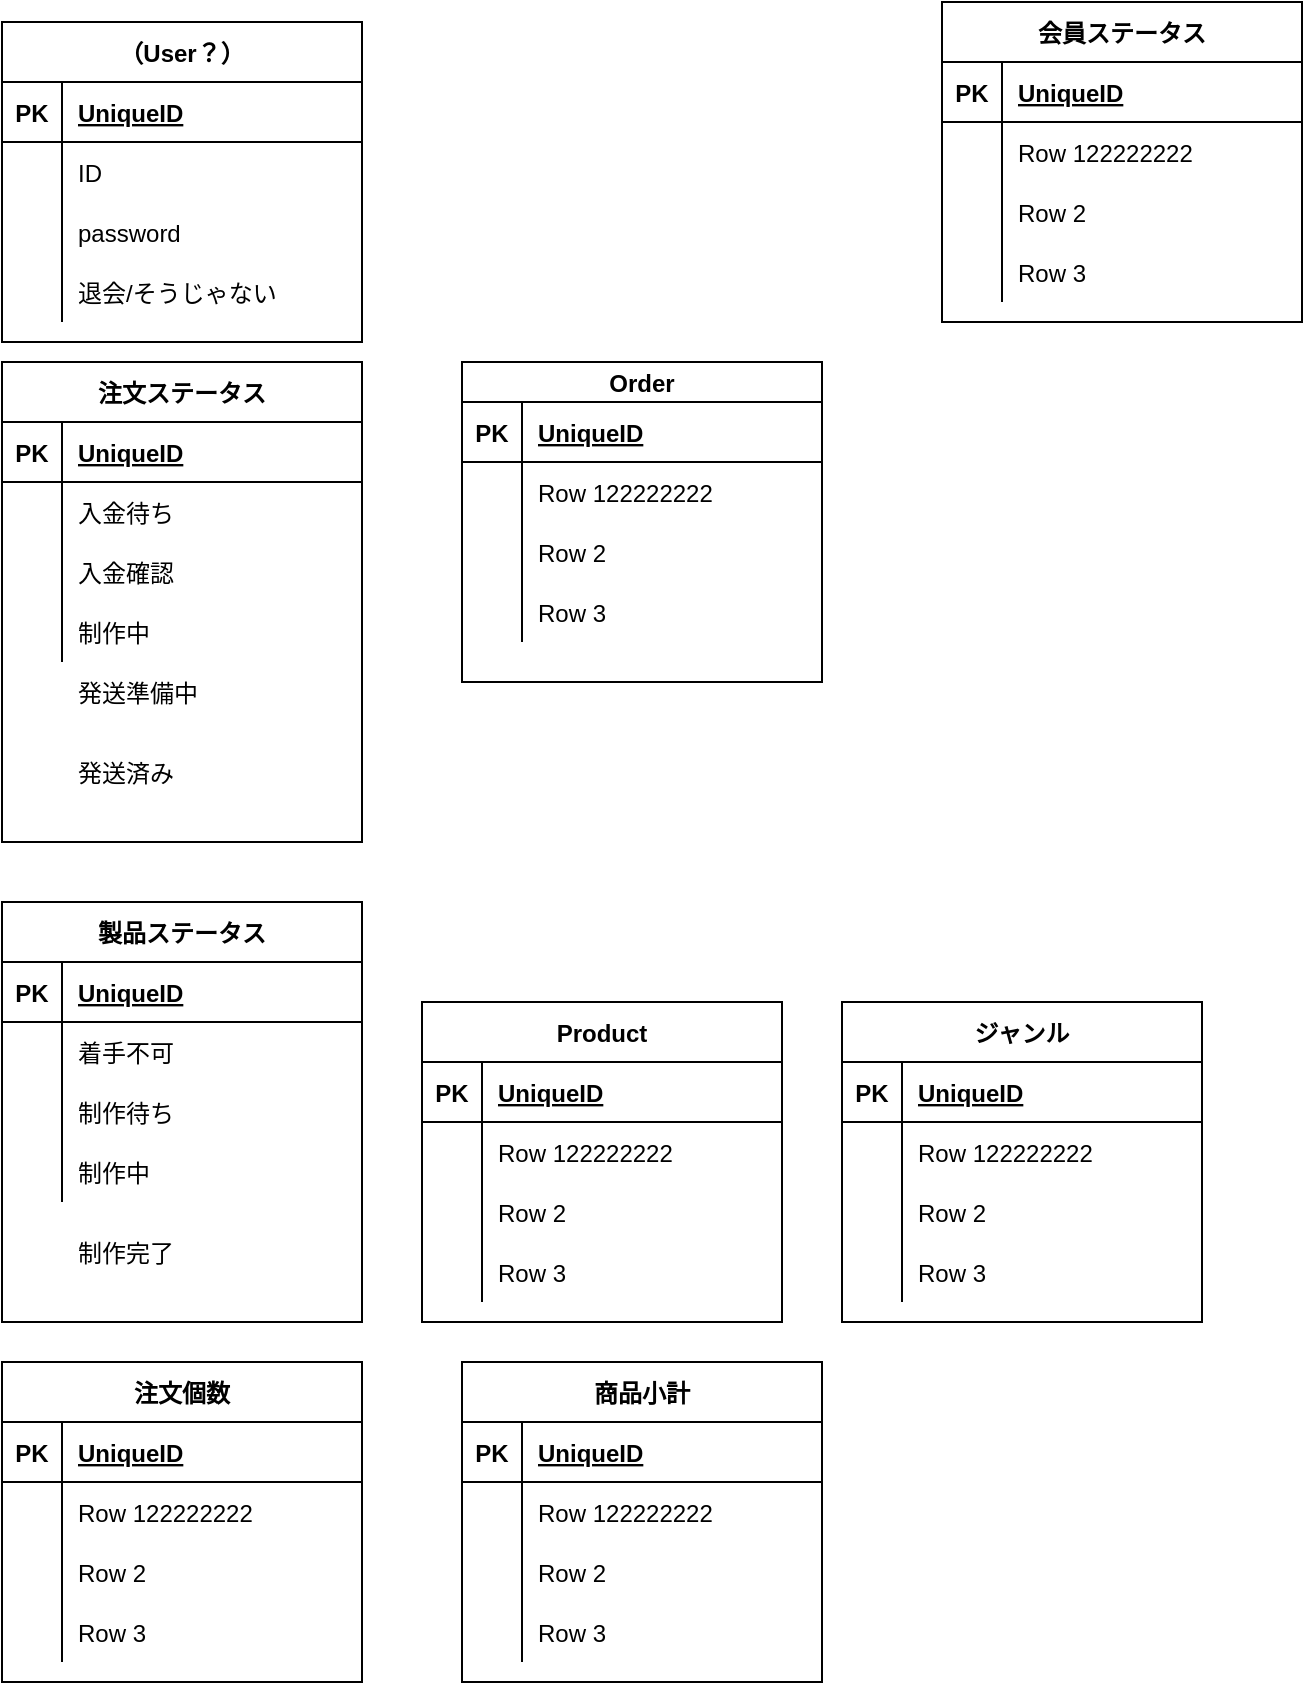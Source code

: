 <mxfile version="13.7.9" type="github" pages="2">
  <diagram id="vk8aCT1LOJWwP5bcW4PG" name="Page-1">
    <mxGraphModel dx="495" dy="440" grid="1" gridSize="10" guides="1" tooltips="1" connect="1" arrows="1" fold="1" page="1" pageScale="1" pageWidth="827" pageHeight="1169" math="0" shadow="0">
      <root>
        <mxCell id="0" />
        <mxCell id="1" parent="0" />
        <mxCell id="GMMr-QSwXNKDu-xxYZzZ-1" value="（User？）" style="shape=table;startSize=30;container=1;collapsible=1;childLayout=tableLayout;fixedRows=1;rowLines=0;fontStyle=1;align=center;resizeLast=1;" parent="1" vertex="1">
          <mxGeometry x="50" y="50" width="180" height="160" as="geometry" />
        </mxCell>
        <mxCell id="GMMr-QSwXNKDu-xxYZzZ-2" value="" style="shape=partialRectangle;collapsible=0;dropTarget=0;pointerEvents=0;fillColor=none;top=0;left=0;bottom=1;right=0;points=[[0,0.5],[1,0.5]];portConstraint=eastwest;" parent="GMMr-QSwXNKDu-xxYZzZ-1" vertex="1">
          <mxGeometry y="30" width="180" height="30" as="geometry" />
        </mxCell>
        <mxCell id="GMMr-QSwXNKDu-xxYZzZ-3" value="PK" style="shape=partialRectangle;connectable=0;fillColor=none;top=0;left=0;bottom=0;right=0;fontStyle=1;overflow=hidden;" parent="GMMr-QSwXNKDu-xxYZzZ-2" vertex="1">
          <mxGeometry width="30" height="30" as="geometry" />
        </mxCell>
        <mxCell id="GMMr-QSwXNKDu-xxYZzZ-4" value="UniqueID" style="shape=partialRectangle;connectable=0;fillColor=none;top=0;left=0;bottom=0;right=0;align=left;spacingLeft=6;fontStyle=5;overflow=hidden;" parent="GMMr-QSwXNKDu-xxYZzZ-2" vertex="1">
          <mxGeometry x="30" width="150" height="30" as="geometry" />
        </mxCell>
        <mxCell id="GMMr-QSwXNKDu-xxYZzZ-5" value="" style="shape=partialRectangle;collapsible=0;dropTarget=0;pointerEvents=0;fillColor=none;top=0;left=0;bottom=0;right=0;points=[[0,0.5],[1,0.5]];portConstraint=eastwest;" parent="GMMr-QSwXNKDu-xxYZzZ-1" vertex="1">
          <mxGeometry y="60" width="180" height="30" as="geometry" />
        </mxCell>
        <mxCell id="GMMr-QSwXNKDu-xxYZzZ-6" value="" style="shape=partialRectangle;connectable=0;fillColor=none;top=0;left=0;bottom=0;right=0;editable=1;overflow=hidden;" parent="GMMr-QSwXNKDu-xxYZzZ-5" vertex="1">
          <mxGeometry width="30" height="30" as="geometry" />
        </mxCell>
        <mxCell id="GMMr-QSwXNKDu-xxYZzZ-7" value="ID" style="shape=partialRectangle;connectable=0;fillColor=none;top=0;left=0;bottom=0;right=0;align=left;spacingLeft=6;overflow=hidden;" parent="GMMr-QSwXNKDu-xxYZzZ-5" vertex="1">
          <mxGeometry x="30" width="150" height="30" as="geometry" />
        </mxCell>
        <mxCell id="GMMr-QSwXNKDu-xxYZzZ-8" value="" style="shape=partialRectangle;collapsible=0;dropTarget=0;pointerEvents=0;fillColor=none;top=0;left=0;bottom=0;right=0;points=[[0,0.5],[1,0.5]];portConstraint=eastwest;" parent="GMMr-QSwXNKDu-xxYZzZ-1" vertex="1">
          <mxGeometry y="90" width="180" height="30" as="geometry" />
        </mxCell>
        <mxCell id="GMMr-QSwXNKDu-xxYZzZ-9" value="" style="shape=partialRectangle;connectable=0;fillColor=none;top=0;left=0;bottom=0;right=0;editable=1;overflow=hidden;" parent="GMMr-QSwXNKDu-xxYZzZ-8" vertex="1">
          <mxGeometry width="30" height="30" as="geometry" />
        </mxCell>
        <mxCell id="GMMr-QSwXNKDu-xxYZzZ-10" value="password" style="shape=partialRectangle;connectable=0;fillColor=none;top=0;left=0;bottom=0;right=0;align=left;spacingLeft=6;overflow=hidden;" parent="GMMr-QSwXNKDu-xxYZzZ-8" vertex="1">
          <mxGeometry x="30" width="150" height="30" as="geometry" />
        </mxCell>
        <mxCell id="GMMr-QSwXNKDu-xxYZzZ-11" value="" style="shape=partialRectangle;collapsible=0;dropTarget=0;pointerEvents=0;fillColor=none;top=0;left=0;bottom=0;right=0;points=[[0,0.5],[1,0.5]];portConstraint=eastwest;" parent="GMMr-QSwXNKDu-xxYZzZ-1" vertex="1">
          <mxGeometry y="120" width="180" height="30" as="geometry" />
        </mxCell>
        <mxCell id="GMMr-QSwXNKDu-xxYZzZ-12" value="" style="shape=partialRectangle;connectable=0;fillColor=none;top=0;left=0;bottom=0;right=0;editable=1;overflow=hidden;" parent="GMMr-QSwXNKDu-xxYZzZ-11" vertex="1">
          <mxGeometry width="30" height="30" as="geometry" />
        </mxCell>
        <mxCell id="GMMr-QSwXNKDu-xxYZzZ-13" value="退会/そうじゃない" style="shape=partialRectangle;connectable=0;fillColor=none;top=0;left=0;bottom=0;right=0;align=left;spacingLeft=6;overflow=hidden;" parent="GMMr-QSwXNKDu-xxYZzZ-11" vertex="1">
          <mxGeometry x="30" width="150" height="30" as="geometry" />
        </mxCell>
        <mxCell id="smx_-ey01qrwWESiUlVZ-53" value="会員ステータス" style="shape=table;startSize=30;container=1;collapsible=1;childLayout=tableLayout;fixedRows=1;rowLines=0;fontStyle=1;align=center;resizeLast=1;" vertex="1" parent="1">
          <mxGeometry x="520" y="40" width="180" height="160" as="geometry" />
        </mxCell>
        <mxCell id="smx_-ey01qrwWESiUlVZ-54" value="" style="shape=partialRectangle;collapsible=0;dropTarget=0;pointerEvents=0;fillColor=none;top=0;left=0;bottom=1;right=0;points=[[0,0.5],[1,0.5]];portConstraint=eastwest;" vertex="1" parent="smx_-ey01qrwWESiUlVZ-53">
          <mxGeometry y="30" width="180" height="30" as="geometry" />
        </mxCell>
        <mxCell id="smx_-ey01qrwWESiUlVZ-55" value="PK" style="shape=partialRectangle;connectable=0;fillColor=none;top=0;left=0;bottom=0;right=0;fontStyle=1;overflow=hidden;" vertex="1" parent="smx_-ey01qrwWESiUlVZ-54">
          <mxGeometry width="30" height="30" as="geometry" />
        </mxCell>
        <mxCell id="smx_-ey01qrwWESiUlVZ-56" value="UniqueID" style="shape=partialRectangle;connectable=0;fillColor=none;top=0;left=0;bottom=0;right=0;align=left;spacingLeft=6;fontStyle=5;overflow=hidden;" vertex="1" parent="smx_-ey01qrwWESiUlVZ-54">
          <mxGeometry x="30" width="150" height="30" as="geometry" />
        </mxCell>
        <mxCell id="smx_-ey01qrwWESiUlVZ-57" value="" style="shape=partialRectangle;collapsible=0;dropTarget=0;pointerEvents=0;fillColor=none;top=0;left=0;bottom=0;right=0;points=[[0,0.5],[1,0.5]];portConstraint=eastwest;" vertex="1" parent="smx_-ey01qrwWESiUlVZ-53">
          <mxGeometry y="60" width="180" height="30" as="geometry" />
        </mxCell>
        <mxCell id="smx_-ey01qrwWESiUlVZ-58" value="" style="shape=partialRectangle;connectable=0;fillColor=none;top=0;left=0;bottom=0;right=0;editable=1;overflow=hidden;" vertex="1" parent="smx_-ey01qrwWESiUlVZ-57">
          <mxGeometry width="30" height="30" as="geometry" />
        </mxCell>
        <mxCell id="smx_-ey01qrwWESiUlVZ-59" value="Row 122222222" style="shape=partialRectangle;connectable=0;fillColor=none;top=0;left=0;bottom=0;right=0;align=left;spacingLeft=6;overflow=hidden;" vertex="1" parent="smx_-ey01qrwWESiUlVZ-57">
          <mxGeometry x="30" width="150" height="30" as="geometry" />
        </mxCell>
        <mxCell id="smx_-ey01qrwWESiUlVZ-60" value="" style="shape=partialRectangle;collapsible=0;dropTarget=0;pointerEvents=0;fillColor=none;top=0;left=0;bottom=0;right=0;points=[[0,0.5],[1,0.5]];portConstraint=eastwest;" vertex="1" parent="smx_-ey01qrwWESiUlVZ-53">
          <mxGeometry y="90" width="180" height="30" as="geometry" />
        </mxCell>
        <mxCell id="smx_-ey01qrwWESiUlVZ-61" value="" style="shape=partialRectangle;connectable=0;fillColor=none;top=0;left=0;bottom=0;right=0;editable=1;overflow=hidden;" vertex="1" parent="smx_-ey01qrwWESiUlVZ-60">
          <mxGeometry width="30" height="30" as="geometry" />
        </mxCell>
        <mxCell id="smx_-ey01qrwWESiUlVZ-62" value="Row 2" style="shape=partialRectangle;connectable=0;fillColor=none;top=0;left=0;bottom=0;right=0;align=left;spacingLeft=6;overflow=hidden;" vertex="1" parent="smx_-ey01qrwWESiUlVZ-60">
          <mxGeometry x="30" width="150" height="30" as="geometry" />
        </mxCell>
        <mxCell id="smx_-ey01qrwWESiUlVZ-63" value="" style="shape=partialRectangle;collapsible=0;dropTarget=0;pointerEvents=0;fillColor=none;top=0;left=0;bottom=0;right=0;points=[[0,0.5],[1,0.5]];portConstraint=eastwest;" vertex="1" parent="smx_-ey01qrwWESiUlVZ-53">
          <mxGeometry y="120" width="180" height="30" as="geometry" />
        </mxCell>
        <mxCell id="smx_-ey01qrwWESiUlVZ-64" value="" style="shape=partialRectangle;connectable=0;fillColor=none;top=0;left=0;bottom=0;right=0;editable=1;overflow=hidden;" vertex="1" parent="smx_-ey01qrwWESiUlVZ-63">
          <mxGeometry width="30" height="30" as="geometry" />
        </mxCell>
        <mxCell id="smx_-ey01qrwWESiUlVZ-65" value="Row 3" style="shape=partialRectangle;connectable=0;fillColor=none;top=0;left=0;bottom=0;right=0;align=left;spacingLeft=6;overflow=hidden;" vertex="1" parent="smx_-ey01qrwWESiUlVZ-63">
          <mxGeometry x="30" width="150" height="30" as="geometry" />
        </mxCell>
        <mxCell id="smx_-ey01qrwWESiUlVZ-27" value="注文ステータス" style="shape=table;startSize=30;container=1;collapsible=1;childLayout=tableLayout;fixedRows=1;rowLines=0;fontStyle=1;align=center;resizeLast=1;" vertex="1" parent="1">
          <mxGeometry x="50" y="220" width="180" height="240" as="geometry" />
        </mxCell>
        <mxCell id="smx_-ey01qrwWESiUlVZ-28" value="" style="shape=partialRectangle;collapsible=0;dropTarget=0;pointerEvents=0;fillColor=none;top=0;left=0;bottom=1;right=0;points=[[0,0.5],[1,0.5]];portConstraint=eastwest;" vertex="1" parent="smx_-ey01qrwWESiUlVZ-27">
          <mxGeometry y="30" width="180" height="30" as="geometry" />
        </mxCell>
        <mxCell id="smx_-ey01qrwWESiUlVZ-29" value="PK" style="shape=partialRectangle;connectable=0;fillColor=none;top=0;left=0;bottom=0;right=0;fontStyle=1;overflow=hidden;" vertex="1" parent="smx_-ey01qrwWESiUlVZ-28">
          <mxGeometry width="30" height="30" as="geometry" />
        </mxCell>
        <mxCell id="smx_-ey01qrwWESiUlVZ-30" value="UniqueID" style="shape=partialRectangle;connectable=0;fillColor=none;top=0;left=0;bottom=0;right=0;align=left;spacingLeft=6;fontStyle=5;overflow=hidden;" vertex="1" parent="smx_-ey01qrwWESiUlVZ-28">
          <mxGeometry x="30" width="150" height="30" as="geometry" />
        </mxCell>
        <mxCell id="smx_-ey01qrwWESiUlVZ-31" value="" style="shape=partialRectangle;collapsible=0;dropTarget=0;pointerEvents=0;fillColor=none;top=0;left=0;bottom=0;right=0;points=[[0,0.5],[1,0.5]];portConstraint=eastwest;" vertex="1" parent="smx_-ey01qrwWESiUlVZ-27">
          <mxGeometry y="60" width="180" height="30" as="geometry" />
        </mxCell>
        <mxCell id="smx_-ey01qrwWESiUlVZ-32" value="" style="shape=partialRectangle;connectable=0;fillColor=none;top=0;left=0;bottom=0;right=0;editable=1;overflow=hidden;" vertex="1" parent="smx_-ey01qrwWESiUlVZ-31">
          <mxGeometry width="30" height="30" as="geometry" />
        </mxCell>
        <mxCell id="smx_-ey01qrwWESiUlVZ-33" value="入金待ち" style="shape=partialRectangle;connectable=0;fillColor=none;top=0;left=0;bottom=0;right=0;align=left;spacingLeft=6;overflow=hidden;" vertex="1" parent="smx_-ey01qrwWESiUlVZ-31">
          <mxGeometry x="30" width="150" height="30" as="geometry" />
        </mxCell>
        <mxCell id="smx_-ey01qrwWESiUlVZ-34" value="" style="shape=partialRectangle;collapsible=0;dropTarget=0;pointerEvents=0;fillColor=none;top=0;left=0;bottom=0;right=0;points=[[0,0.5],[1,0.5]];portConstraint=eastwest;" vertex="1" parent="smx_-ey01qrwWESiUlVZ-27">
          <mxGeometry y="90" width="180" height="30" as="geometry" />
        </mxCell>
        <mxCell id="smx_-ey01qrwWESiUlVZ-35" value="" style="shape=partialRectangle;connectable=0;fillColor=none;top=0;left=0;bottom=0;right=0;editable=1;overflow=hidden;" vertex="1" parent="smx_-ey01qrwWESiUlVZ-34">
          <mxGeometry width="30" height="30" as="geometry" />
        </mxCell>
        <mxCell id="smx_-ey01qrwWESiUlVZ-36" value="入金確認" style="shape=partialRectangle;connectable=0;fillColor=none;top=0;left=0;bottom=0;right=0;align=left;spacingLeft=6;overflow=hidden;" vertex="1" parent="smx_-ey01qrwWESiUlVZ-34">
          <mxGeometry x="30" width="150" height="30" as="geometry" />
        </mxCell>
        <mxCell id="smx_-ey01qrwWESiUlVZ-37" value="" style="shape=partialRectangle;collapsible=0;dropTarget=0;pointerEvents=0;fillColor=none;top=0;left=0;bottom=0;right=0;points=[[0,0.5],[1,0.5]];portConstraint=eastwest;" vertex="1" parent="smx_-ey01qrwWESiUlVZ-27">
          <mxGeometry y="120" width="180" height="30" as="geometry" />
        </mxCell>
        <mxCell id="smx_-ey01qrwWESiUlVZ-38" value="" style="shape=partialRectangle;connectable=0;fillColor=none;top=0;left=0;bottom=0;right=0;editable=1;overflow=hidden;" vertex="1" parent="smx_-ey01qrwWESiUlVZ-37">
          <mxGeometry width="30" height="30" as="geometry" />
        </mxCell>
        <mxCell id="smx_-ey01qrwWESiUlVZ-39" value="制作中" style="shape=partialRectangle;connectable=0;fillColor=none;top=0;left=0;bottom=0;right=0;align=left;spacingLeft=6;overflow=hidden;" vertex="1" parent="smx_-ey01qrwWESiUlVZ-37">
          <mxGeometry x="30" width="150" height="30" as="geometry" />
        </mxCell>
        <mxCell id="smx_-ey01qrwWESiUlVZ-1" value="Order" style="shape=table;startSize=20;container=1;collapsible=1;childLayout=tableLayout;fixedRows=1;rowLines=0;fontStyle=1;align=center;resizeLast=1;" vertex="1" parent="1">
          <mxGeometry x="280" y="220" width="180" height="160" as="geometry" />
        </mxCell>
        <mxCell id="smx_-ey01qrwWESiUlVZ-2" value="" style="shape=partialRectangle;collapsible=0;dropTarget=0;pointerEvents=0;fillColor=none;top=0;left=0;bottom=1;right=0;points=[[0,0.5],[1,0.5]];portConstraint=eastwest;" vertex="1" parent="smx_-ey01qrwWESiUlVZ-1">
          <mxGeometry y="20" width="180" height="30" as="geometry" />
        </mxCell>
        <mxCell id="smx_-ey01qrwWESiUlVZ-3" value="PK" style="shape=partialRectangle;connectable=0;fillColor=none;top=0;left=0;bottom=0;right=0;fontStyle=1;overflow=hidden;" vertex="1" parent="smx_-ey01qrwWESiUlVZ-2">
          <mxGeometry width="30" height="30" as="geometry" />
        </mxCell>
        <mxCell id="smx_-ey01qrwWESiUlVZ-4" value="UniqueID" style="shape=partialRectangle;connectable=0;fillColor=none;top=0;left=0;bottom=0;right=0;align=left;spacingLeft=6;fontStyle=5;overflow=hidden;" vertex="1" parent="smx_-ey01qrwWESiUlVZ-2">
          <mxGeometry x="30" width="150" height="30" as="geometry" />
        </mxCell>
        <mxCell id="smx_-ey01qrwWESiUlVZ-5" value="" style="shape=partialRectangle;collapsible=0;dropTarget=0;pointerEvents=0;fillColor=none;top=0;left=0;bottom=0;right=0;points=[[0,0.5],[1,0.5]];portConstraint=eastwest;" vertex="1" parent="smx_-ey01qrwWESiUlVZ-1">
          <mxGeometry y="50" width="180" height="30" as="geometry" />
        </mxCell>
        <mxCell id="smx_-ey01qrwWESiUlVZ-6" value="" style="shape=partialRectangle;connectable=0;fillColor=none;top=0;left=0;bottom=0;right=0;editable=1;overflow=hidden;" vertex="1" parent="smx_-ey01qrwWESiUlVZ-5">
          <mxGeometry width="30" height="30" as="geometry" />
        </mxCell>
        <mxCell id="smx_-ey01qrwWESiUlVZ-7" value="Row 122222222" style="shape=partialRectangle;connectable=0;fillColor=none;top=0;left=0;bottom=0;right=0;align=left;spacingLeft=6;overflow=hidden;" vertex="1" parent="smx_-ey01qrwWESiUlVZ-5">
          <mxGeometry x="30" width="150" height="30" as="geometry" />
        </mxCell>
        <mxCell id="smx_-ey01qrwWESiUlVZ-8" value="" style="shape=partialRectangle;collapsible=0;dropTarget=0;pointerEvents=0;fillColor=none;top=0;left=0;bottom=0;right=0;points=[[0,0.5],[1,0.5]];portConstraint=eastwest;" vertex="1" parent="smx_-ey01qrwWESiUlVZ-1">
          <mxGeometry y="80" width="180" height="30" as="geometry" />
        </mxCell>
        <mxCell id="smx_-ey01qrwWESiUlVZ-9" value="" style="shape=partialRectangle;connectable=0;fillColor=none;top=0;left=0;bottom=0;right=0;editable=1;overflow=hidden;" vertex="1" parent="smx_-ey01qrwWESiUlVZ-8">
          <mxGeometry width="30" height="30" as="geometry" />
        </mxCell>
        <mxCell id="smx_-ey01qrwWESiUlVZ-10" value="Row 2" style="shape=partialRectangle;connectable=0;fillColor=none;top=0;left=0;bottom=0;right=0;align=left;spacingLeft=6;overflow=hidden;" vertex="1" parent="smx_-ey01qrwWESiUlVZ-8">
          <mxGeometry x="30" width="150" height="30" as="geometry" />
        </mxCell>
        <mxCell id="smx_-ey01qrwWESiUlVZ-11" value="" style="shape=partialRectangle;collapsible=0;dropTarget=0;pointerEvents=0;fillColor=none;top=0;left=0;bottom=0;right=0;points=[[0,0.5],[1,0.5]];portConstraint=eastwest;" vertex="1" parent="smx_-ey01qrwWESiUlVZ-1">
          <mxGeometry y="110" width="180" height="30" as="geometry" />
        </mxCell>
        <mxCell id="smx_-ey01qrwWESiUlVZ-12" value="" style="shape=partialRectangle;connectable=0;fillColor=none;top=0;left=0;bottom=0;right=0;editable=1;overflow=hidden;" vertex="1" parent="smx_-ey01qrwWESiUlVZ-11">
          <mxGeometry width="30" height="30" as="geometry" />
        </mxCell>
        <mxCell id="smx_-ey01qrwWESiUlVZ-13" value="Row 3" style="shape=partialRectangle;connectable=0;fillColor=none;top=0;left=0;bottom=0;right=0;align=left;spacingLeft=6;overflow=hidden;" vertex="1" parent="smx_-ey01qrwWESiUlVZ-11">
          <mxGeometry x="30" width="150" height="30" as="geometry" />
        </mxCell>
        <mxCell id="smx_-ey01qrwWESiUlVZ-105" value="発送準備中" style="shape=partialRectangle;connectable=0;fillColor=none;top=0;left=0;bottom=0;right=0;align=left;spacingLeft=6;overflow=hidden;" vertex="1" parent="1">
          <mxGeometry x="80" y="370" width="150" height="30" as="geometry" />
        </mxCell>
        <mxCell id="smx_-ey01qrwWESiUlVZ-79" value="注文個数" style="shape=table;startSize=30;container=1;collapsible=1;childLayout=tableLayout;fixedRows=1;rowLines=0;fontStyle=1;align=center;resizeLast=1;" vertex="1" parent="1">
          <mxGeometry x="50" y="720" width="180" height="160" as="geometry" />
        </mxCell>
        <mxCell id="smx_-ey01qrwWESiUlVZ-80" value="" style="shape=partialRectangle;collapsible=0;dropTarget=0;pointerEvents=0;fillColor=none;top=0;left=0;bottom=1;right=0;points=[[0,0.5],[1,0.5]];portConstraint=eastwest;" vertex="1" parent="smx_-ey01qrwWESiUlVZ-79">
          <mxGeometry y="30" width="180" height="30" as="geometry" />
        </mxCell>
        <mxCell id="smx_-ey01qrwWESiUlVZ-81" value="PK" style="shape=partialRectangle;connectable=0;fillColor=none;top=0;left=0;bottom=0;right=0;fontStyle=1;overflow=hidden;" vertex="1" parent="smx_-ey01qrwWESiUlVZ-80">
          <mxGeometry width="30" height="30" as="geometry" />
        </mxCell>
        <mxCell id="smx_-ey01qrwWESiUlVZ-82" value="UniqueID" style="shape=partialRectangle;connectable=0;fillColor=none;top=0;left=0;bottom=0;right=0;align=left;spacingLeft=6;fontStyle=5;overflow=hidden;" vertex="1" parent="smx_-ey01qrwWESiUlVZ-80">
          <mxGeometry x="30" width="150" height="30" as="geometry" />
        </mxCell>
        <mxCell id="smx_-ey01qrwWESiUlVZ-83" value="" style="shape=partialRectangle;collapsible=0;dropTarget=0;pointerEvents=0;fillColor=none;top=0;left=0;bottom=0;right=0;points=[[0,0.5],[1,0.5]];portConstraint=eastwest;" vertex="1" parent="smx_-ey01qrwWESiUlVZ-79">
          <mxGeometry y="60" width="180" height="30" as="geometry" />
        </mxCell>
        <mxCell id="smx_-ey01qrwWESiUlVZ-84" value="" style="shape=partialRectangle;connectable=0;fillColor=none;top=0;left=0;bottom=0;right=0;editable=1;overflow=hidden;" vertex="1" parent="smx_-ey01qrwWESiUlVZ-83">
          <mxGeometry width="30" height="30" as="geometry" />
        </mxCell>
        <mxCell id="smx_-ey01qrwWESiUlVZ-85" value="Row 122222222" style="shape=partialRectangle;connectable=0;fillColor=none;top=0;left=0;bottom=0;right=0;align=left;spacingLeft=6;overflow=hidden;" vertex="1" parent="smx_-ey01qrwWESiUlVZ-83">
          <mxGeometry x="30" width="150" height="30" as="geometry" />
        </mxCell>
        <mxCell id="smx_-ey01qrwWESiUlVZ-86" value="" style="shape=partialRectangle;collapsible=0;dropTarget=0;pointerEvents=0;fillColor=none;top=0;left=0;bottom=0;right=0;points=[[0,0.5],[1,0.5]];portConstraint=eastwest;" vertex="1" parent="smx_-ey01qrwWESiUlVZ-79">
          <mxGeometry y="90" width="180" height="30" as="geometry" />
        </mxCell>
        <mxCell id="smx_-ey01qrwWESiUlVZ-87" value="" style="shape=partialRectangle;connectable=0;fillColor=none;top=0;left=0;bottom=0;right=0;editable=1;overflow=hidden;" vertex="1" parent="smx_-ey01qrwWESiUlVZ-86">
          <mxGeometry width="30" height="30" as="geometry" />
        </mxCell>
        <mxCell id="smx_-ey01qrwWESiUlVZ-88" value="Row 2" style="shape=partialRectangle;connectable=0;fillColor=none;top=0;left=0;bottom=0;right=0;align=left;spacingLeft=6;overflow=hidden;" vertex="1" parent="smx_-ey01qrwWESiUlVZ-86">
          <mxGeometry x="30" width="150" height="30" as="geometry" />
        </mxCell>
        <mxCell id="smx_-ey01qrwWESiUlVZ-89" value="" style="shape=partialRectangle;collapsible=0;dropTarget=0;pointerEvents=0;fillColor=none;top=0;left=0;bottom=0;right=0;points=[[0,0.5],[1,0.5]];portConstraint=eastwest;" vertex="1" parent="smx_-ey01qrwWESiUlVZ-79">
          <mxGeometry y="120" width="180" height="30" as="geometry" />
        </mxCell>
        <mxCell id="smx_-ey01qrwWESiUlVZ-90" value="" style="shape=partialRectangle;connectable=0;fillColor=none;top=0;left=0;bottom=0;right=0;editable=1;overflow=hidden;" vertex="1" parent="smx_-ey01qrwWESiUlVZ-89">
          <mxGeometry width="30" height="30" as="geometry" />
        </mxCell>
        <mxCell id="smx_-ey01qrwWESiUlVZ-91" value="Row 3" style="shape=partialRectangle;connectable=0;fillColor=none;top=0;left=0;bottom=0;right=0;align=left;spacingLeft=6;overflow=hidden;" vertex="1" parent="smx_-ey01qrwWESiUlVZ-89">
          <mxGeometry x="30" width="150" height="30" as="geometry" />
        </mxCell>
        <mxCell id="smx_-ey01qrwWESiUlVZ-92" value="商品小計" style="shape=table;startSize=30;container=1;collapsible=1;childLayout=tableLayout;fixedRows=1;rowLines=0;fontStyle=1;align=center;resizeLast=1;" vertex="1" parent="1">
          <mxGeometry x="280" y="720" width="180" height="160" as="geometry" />
        </mxCell>
        <mxCell id="smx_-ey01qrwWESiUlVZ-93" value="" style="shape=partialRectangle;collapsible=0;dropTarget=0;pointerEvents=0;fillColor=none;top=0;left=0;bottom=1;right=0;points=[[0,0.5],[1,0.5]];portConstraint=eastwest;" vertex="1" parent="smx_-ey01qrwWESiUlVZ-92">
          <mxGeometry y="30" width="180" height="30" as="geometry" />
        </mxCell>
        <mxCell id="smx_-ey01qrwWESiUlVZ-94" value="PK" style="shape=partialRectangle;connectable=0;fillColor=none;top=0;left=0;bottom=0;right=0;fontStyle=1;overflow=hidden;" vertex="1" parent="smx_-ey01qrwWESiUlVZ-93">
          <mxGeometry width="30" height="30" as="geometry" />
        </mxCell>
        <mxCell id="smx_-ey01qrwWESiUlVZ-95" value="UniqueID" style="shape=partialRectangle;connectable=0;fillColor=none;top=0;left=0;bottom=0;right=0;align=left;spacingLeft=6;fontStyle=5;overflow=hidden;" vertex="1" parent="smx_-ey01qrwWESiUlVZ-93">
          <mxGeometry x="30" width="150" height="30" as="geometry" />
        </mxCell>
        <mxCell id="smx_-ey01qrwWESiUlVZ-96" value="" style="shape=partialRectangle;collapsible=0;dropTarget=0;pointerEvents=0;fillColor=none;top=0;left=0;bottom=0;right=0;points=[[0,0.5],[1,0.5]];portConstraint=eastwest;" vertex="1" parent="smx_-ey01qrwWESiUlVZ-92">
          <mxGeometry y="60" width="180" height="30" as="geometry" />
        </mxCell>
        <mxCell id="smx_-ey01qrwWESiUlVZ-97" value="" style="shape=partialRectangle;connectable=0;fillColor=none;top=0;left=0;bottom=0;right=0;editable=1;overflow=hidden;" vertex="1" parent="smx_-ey01qrwWESiUlVZ-96">
          <mxGeometry width="30" height="30" as="geometry" />
        </mxCell>
        <mxCell id="smx_-ey01qrwWESiUlVZ-98" value="Row 122222222" style="shape=partialRectangle;connectable=0;fillColor=none;top=0;left=0;bottom=0;right=0;align=left;spacingLeft=6;overflow=hidden;" vertex="1" parent="smx_-ey01qrwWESiUlVZ-96">
          <mxGeometry x="30" width="150" height="30" as="geometry" />
        </mxCell>
        <mxCell id="smx_-ey01qrwWESiUlVZ-99" value="" style="shape=partialRectangle;collapsible=0;dropTarget=0;pointerEvents=0;fillColor=none;top=0;left=0;bottom=0;right=0;points=[[0,0.5],[1,0.5]];portConstraint=eastwest;" vertex="1" parent="smx_-ey01qrwWESiUlVZ-92">
          <mxGeometry y="90" width="180" height="30" as="geometry" />
        </mxCell>
        <mxCell id="smx_-ey01qrwWESiUlVZ-100" value="" style="shape=partialRectangle;connectable=0;fillColor=none;top=0;left=0;bottom=0;right=0;editable=1;overflow=hidden;" vertex="1" parent="smx_-ey01qrwWESiUlVZ-99">
          <mxGeometry width="30" height="30" as="geometry" />
        </mxCell>
        <mxCell id="smx_-ey01qrwWESiUlVZ-101" value="Row 2" style="shape=partialRectangle;connectable=0;fillColor=none;top=0;left=0;bottom=0;right=0;align=left;spacingLeft=6;overflow=hidden;" vertex="1" parent="smx_-ey01qrwWESiUlVZ-99">
          <mxGeometry x="30" width="150" height="30" as="geometry" />
        </mxCell>
        <mxCell id="smx_-ey01qrwWESiUlVZ-102" value="" style="shape=partialRectangle;collapsible=0;dropTarget=0;pointerEvents=0;fillColor=none;top=0;left=0;bottom=0;right=0;points=[[0,0.5],[1,0.5]];portConstraint=eastwest;" vertex="1" parent="smx_-ey01qrwWESiUlVZ-92">
          <mxGeometry y="120" width="180" height="30" as="geometry" />
        </mxCell>
        <mxCell id="smx_-ey01qrwWESiUlVZ-103" value="" style="shape=partialRectangle;connectable=0;fillColor=none;top=0;left=0;bottom=0;right=0;editable=1;overflow=hidden;" vertex="1" parent="smx_-ey01qrwWESiUlVZ-102">
          <mxGeometry width="30" height="30" as="geometry" />
        </mxCell>
        <mxCell id="smx_-ey01qrwWESiUlVZ-104" value="Row 3" style="shape=partialRectangle;connectable=0;fillColor=none;top=0;left=0;bottom=0;right=0;align=left;spacingLeft=6;overflow=hidden;" vertex="1" parent="smx_-ey01qrwWESiUlVZ-102">
          <mxGeometry x="30" width="150" height="30" as="geometry" />
        </mxCell>
        <mxCell id="smx_-ey01qrwWESiUlVZ-40" value="製品ステータス" style="shape=table;startSize=30;container=1;collapsible=1;childLayout=tableLayout;fixedRows=1;rowLines=0;fontStyle=1;align=center;resizeLast=1;" vertex="1" parent="1">
          <mxGeometry x="50" y="490" width="180" height="210" as="geometry" />
        </mxCell>
        <mxCell id="smx_-ey01qrwWESiUlVZ-41" value="" style="shape=partialRectangle;collapsible=0;dropTarget=0;pointerEvents=0;fillColor=none;top=0;left=0;bottom=1;right=0;points=[[0,0.5],[1,0.5]];portConstraint=eastwest;" vertex="1" parent="smx_-ey01qrwWESiUlVZ-40">
          <mxGeometry y="30" width="180" height="30" as="geometry" />
        </mxCell>
        <mxCell id="smx_-ey01qrwWESiUlVZ-42" value="PK" style="shape=partialRectangle;connectable=0;fillColor=none;top=0;left=0;bottom=0;right=0;fontStyle=1;overflow=hidden;" vertex="1" parent="smx_-ey01qrwWESiUlVZ-41">
          <mxGeometry width="30" height="30" as="geometry" />
        </mxCell>
        <mxCell id="smx_-ey01qrwWESiUlVZ-43" value="UniqueID" style="shape=partialRectangle;connectable=0;fillColor=none;top=0;left=0;bottom=0;right=0;align=left;spacingLeft=6;fontStyle=5;overflow=hidden;" vertex="1" parent="smx_-ey01qrwWESiUlVZ-41">
          <mxGeometry x="30" width="150" height="30" as="geometry" />
        </mxCell>
        <mxCell id="smx_-ey01qrwWESiUlVZ-44" value="" style="shape=partialRectangle;collapsible=0;dropTarget=0;pointerEvents=0;fillColor=none;top=0;left=0;bottom=0;right=0;points=[[0,0.5],[1,0.5]];portConstraint=eastwest;" vertex="1" parent="smx_-ey01qrwWESiUlVZ-40">
          <mxGeometry y="60" width="180" height="30" as="geometry" />
        </mxCell>
        <mxCell id="smx_-ey01qrwWESiUlVZ-45" value="" style="shape=partialRectangle;connectable=0;fillColor=none;top=0;left=0;bottom=0;right=0;editable=1;overflow=hidden;" vertex="1" parent="smx_-ey01qrwWESiUlVZ-44">
          <mxGeometry width="30" height="30" as="geometry" />
        </mxCell>
        <mxCell id="smx_-ey01qrwWESiUlVZ-46" value="着手不可" style="shape=partialRectangle;connectable=0;fillColor=none;top=0;left=0;bottom=0;right=0;align=left;spacingLeft=6;overflow=hidden;" vertex="1" parent="smx_-ey01qrwWESiUlVZ-44">
          <mxGeometry x="30" width="150" height="30" as="geometry" />
        </mxCell>
        <mxCell id="smx_-ey01qrwWESiUlVZ-47" value="" style="shape=partialRectangle;collapsible=0;dropTarget=0;pointerEvents=0;fillColor=none;top=0;left=0;bottom=0;right=0;points=[[0,0.5],[1,0.5]];portConstraint=eastwest;" vertex="1" parent="smx_-ey01qrwWESiUlVZ-40">
          <mxGeometry y="90" width="180" height="30" as="geometry" />
        </mxCell>
        <mxCell id="smx_-ey01qrwWESiUlVZ-48" value="" style="shape=partialRectangle;connectable=0;fillColor=none;top=0;left=0;bottom=0;right=0;editable=1;overflow=hidden;" vertex="1" parent="smx_-ey01qrwWESiUlVZ-47">
          <mxGeometry width="30" height="30" as="geometry" />
        </mxCell>
        <mxCell id="smx_-ey01qrwWESiUlVZ-49" value="制作待ち" style="shape=partialRectangle;connectable=0;fillColor=none;top=0;left=0;bottom=0;right=0;align=left;spacingLeft=6;overflow=hidden;" vertex="1" parent="smx_-ey01qrwWESiUlVZ-47">
          <mxGeometry x="30" width="150" height="30" as="geometry" />
        </mxCell>
        <mxCell id="smx_-ey01qrwWESiUlVZ-50" value="" style="shape=partialRectangle;collapsible=0;dropTarget=0;pointerEvents=0;fillColor=none;top=0;left=0;bottom=0;right=0;points=[[0,0.5],[1,0.5]];portConstraint=eastwest;" vertex="1" parent="smx_-ey01qrwWESiUlVZ-40">
          <mxGeometry y="120" width="180" height="30" as="geometry" />
        </mxCell>
        <mxCell id="smx_-ey01qrwWESiUlVZ-51" value="" style="shape=partialRectangle;connectable=0;fillColor=none;top=0;left=0;bottom=0;right=0;editable=1;overflow=hidden;" vertex="1" parent="smx_-ey01qrwWESiUlVZ-50">
          <mxGeometry width="30" height="30" as="geometry" />
        </mxCell>
        <mxCell id="smx_-ey01qrwWESiUlVZ-52" value="制作中" style="shape=partialRectangle;connectable=0;fillColor=none;top=0;left=0;bottom=0;right=0;align=left;spacingLeft=6;overflow=hidden;" vertex="1" parent="smx_-ey01qrwWESiUlVZ-50">
          <mxGeometry x="30" width="150" height="30" as="geometry" />
        </mxCell>
        <mxCell id="smx_-ey01qrwWESiUlVZ-14" value="Product" style="shape=table;startSize=30;container=1;collapsible=1;childLayout=tableLayout;fixedRows=1;rowLines=0;fontStyle=1;align=center;resizeLast=1;" vertex="1" parent="1">
          <mxGeometry x="260" y="540" width="180" height="160" as="geometry" />
        </mxCell>
        <mxCell id="smx_-ey01qrwWESiUlVZ-15" value="" style="shape=partialRectangle;collapsible=0;dropTarget=0;pointerEvents=0;fillColor=none;top=0;left=0;bottom=1;right=0;points=[[0,0.5],[1,0.5]];portConstraint=eastwest;" vertex="1" parent="smx_-ey01qrwWESiUlVZ-14">
          <mxGeometry y="30" width="180" height="30" as="geometry" />
        </mxCell>
        <mxCell id="smx_-ey01qrwWESiUlVZ-16" value="PK" style="shape=partialRectangle;connectable=0;fillColor=none;top=0;left=0;bottom=0;right=0;fontStyle=1;overflow=hidden;" vertex="1" parent="smx_-ey01qrwWESiUlVZ-15">
          <mxGeometry width="30" height="30" as="geometry" />
        </mxCell>
        <mxCell id="smx_-ey01qrwWESiUlVZ-17" value="UniqueID" style="shape=partialRectangle;connectable=0;fillColor=none;top=0;left=0;bottom=0;right=0;align=left;spacingLeft=6;fontStyle=5;overflow=hidden;" vertex="1" parent="smx_-ey01qrwWESiUlVZ-15">
          <mxGeometry x="30" width="150" height="30" as="geometry" />
        </mxCell>
        <mxCell id="smx_-ey01qrwWESiUlVZ-18" value="" style="shape=partialRectangle;collapsible=0;dropTarget=0;pointerEvents=0;fillColor=none;top=0;left=0;bottom=0;right=0;points=[[0,0.5],[1,0.5]];portConstraint=eastwest;" vertex="1" parent="smx_-ey01qrwWESiUlVZ-14">
          <mxGeometry y="60" width="180" height="30" as="geometry" />
        </mxCell>
        <mxCell id="smx_-ey01qrwWESiUlVZ-19" value="" style="shape=partialRectangle;connectable=0;fillColor=none;top=0;left=0;bottom=0;right=0;editable=1;overflow=hidden;" vertex="1" parent="smx_-ey01qrwWESiUlVZ-18">
          <mxGeometry width="30" height="30" as="geometry" />
        </mxCell>
        <mxCell id="smx_-ey01qrwWESiUlVZ-20" value="Row 122222222" style="shape=partialRectangle;connectable=0;fillColor=none;top=0;left=0;bottom=0;right=0;align=left;spacingLeft=6;overflow=hidden;" vertex="1" parent="smx_-ey01qrwWESiUlVZ-18">
          <mxGeometry x="30" width="150" height="30" as="geometry" />
        </mxCell>
        <mxCell id="smx_-ey01qrwWESiUlVZ-21" value="" style="shape=partialRectangle;collapsible=0;dropTarget=0;pointerEvents=0;fillColor=none;top=0;left=0;bottom=0;right=0;points=[[0,0.5],[1,0.5]];portConstraint=eastwest;" vertex="1" parent="smx_-ey01qrwWESiUlVZ-14">
          <mxGeometry y="90" width="180" height="30" as="geometry" />
        </mxCell>
        <mxCell id="smx_-ey01qrwWESiUlVZ-22" value="" style="shape=partialRectangle;connectable=0;fillColor=none;top=0;left=0;bottom=0;right=0;editable=1;overflow=hidden;" vertex="1" parent="smx_-ey01qrwWESiUlVZ-21">
          <mxGeometry width="30" height="30" as="geometry" />
        </mxCell>
        <mxCell id="smx_-ey01qrwWESiUlVZ-23" value="Row 2" style="shape=partialRectangle;connectable=0;fillColor=none;top=0;left=0;bottom=0;right=0;align=left;spacingLeft=6;overflow=hidden;" vertex="1" parent="smx_-ey01qrwWESiUlVZ-21">
          <mxGeometry x="30" width="150" height="30" as="geometry" />
        </mxCell>
        <mxCell id="smx_-ey01qrwWESiUlVZ-24" value="" style="shape=partialRectangle;collapsible=0;dropTarget=0;pointerEvents=0;fillColor=none;top=0;left=0;bottom=0;right=0;points=[[0,0.5],[1,0.5]];portConstraint=eastwest;" vertex="1" parent="smx_-ey01qrwWESiUlVZ-14">
          <mxGeometry y="120" width="180" height="30" as="geometry" />
        </mxCell>
        <mxCell id="smx_-ey01qrwWESiUlVZ-25" value="" style="shape=partialRectangle;connectable=0;fillColor=none;top=0;left=0;bottom=0;right=0;editable=1;overflow=hidden;" vertex="1" parent="smx_-ey01qrwWESiUlVZ-24">
          <mxGeometry width="30" height="30" as="geometry" />
        </mxCell>
        <mxCell id="smx_-ey01qrwWESiUlVZ-26" value="Row 3" style="shape=partialRectangle;connectable=0;fillColor=none;top=0;left=0;bottom=0;right=0;align=left;spacingLeft=6;overflow=hidden;" vertex="1" parent="smx_-ey01qrwWESiUlVZ-24">
          <mxGeometry x="30" width="150" height="30" as="geometry" />
        </mxCell>
        <mxCell id="smx_-ey01qrwWESiUlVZ-66" value="ジャンル" style="shape=table;startSize=30;container=1;collapsible=1;childLayout=tableLayout;fixedRows=1;rowLines=0;fontStyle=1;align=center;resizeLast=1;" vertex="1" parent="1">
          <mxGeometry x="470" y="540" width="180" height="160" as="geometry" />
        </mxCell>
        <mxCell id="smx_-ey01qrwWESiUlVZ-67" value="" style="shape=partialRectangle;collapsible=0;dropTarget=0;pointerEvents=0;fillColor=none;top=0;left=0;bottom=1;right=0;points=[[0,0.5],[1,0.5]];portConstraint=eastwest;" vertex="1" parent="smx_-ey01qrwWESiUlVZ-66">
          <mxGeometry y="30" width="180" height="30" as="geometry" />
        </mxCell>
        <mxCell id="smx_-ey01qrwWESiUlVZ-68" value="PK" style="shape=partialRectangle;connectable=0;fillColor=none;top=0;left=0;bottom=0;right=0;fontStyle=1;overflow=hidden;" vertex="1" parent="smx_-ey01qrwWESiUlVZ-67">
          <mxGeometry width="30" height="30" as="geometry" />
        </mxCell>
        <mxCell id="smx_-ey01qrwWESiUlVZ-69" value="UniqueID" style="shape=partialRectangle;connectable=0;fillColor=none;top=0;left=0;bottom=0;right=0;align=left;spacingLeft=6;fontStyle=5;overflow=hidden;" vertex="1" parent="smx_-ey01qrwWESiUlVZ-67">
          <mxGeometry x="30" width="150" height="30" as="geometry" />
        </mxCell>
        <mxCell id="smx_-ey01qrwWESiUlVZ-70" value="" style="shape=partialRectangle;collapsible=0;dropTarget=0;pointerEvents=0;fillColor=none;top=0;left=0;bottom=0;right=0;points=[[0,0.5],[1,0.5]];portConstraint=eastwest;" vertex="1" parent="smx_-ey01qrwWESiUlVZ-66">
          <mxGeometry y="60" width="180" height="30" as="geometry" />
        </mxCell>
        <mxCell id="smx_-ey01qrwWESiUlVZ-71" value="" style="shape=partialRectangle;connectable=0;fillColor=none;top=0;left=0;bottom=0;right=0;editable=1;overflow=hidden;" vertex="1" parent="smx_-ey01qrwWESiUlVZ-70">
          <mxGeometry width="30" height="30" as="geometry" />
        </mxCell>
        <mxCell id="smx_-ey01qrwWESiUlVZ-72" value="Row 122222222" style="shape=partialRectangle;connectable=0;fillColor=none;top=0;left=0;bottom=0;right=0;align=left;spacingLeft=6;overflow=hidden;" vertex="1" parent="smx_-ey01qrwWESiUlVZ-70">
          <mxGeometry x="30" width="150" height="30" as="geometry" />
        </mxCell>
        <mxCell id="smx_-ey01qrwWESiUlVZ-73" value="" style="shape=partialRectangle;collapsible=0;dropTarget=0;pointerEvents=0;fillColor=none;top=0;left=0;bottom=0;right=0;points=[[0,0.5],[1,0.5]];portConstraint=eastwest;" vertex="1" parent="smx_-ey01qrwWESiUlVZ-66">
          <mxGeometry y="90" width="180" height="30" as="geometry" />
        </mxCell>
        <mxCell id="smx_-ey01qrwWESiUlVZ-74" value="" style="shape=partialRectangle;connectable=0;fillColor=none;top=0;left=0;bottom=0;right=0;editable=1;overflow=hidden;" vertex="1" parent="smx_-ey01qrwWESiUlVZ-73">
          <mxGeometry width="30" height="30" as="geometry" />
        </mxCell>
        <mxCell id="smx_-ey01qrwWESiUlVZ-75" value="Row 2" style="shape=partialRectangle;connectable=0;fillColor=none;top=0;left=0;bottom=0;right=0;align=left;spacingLeft=6;overflow=hidden;" vertex="1" parent="smx_-ey01qrwWESiUlVZ-73">
          <mxGeometry x="30" width="150" height="30" as="geometry" />
        </mxCell>
        <mxCell id="smx_-ey01qrwWESiUlVZ-76" value="" style="shape=partialRectangle;collapsible=0;dropTarget=0;pointerEvents=0;fillColor=none;top=0;left=0;bottom=0;right=0;points=[[0,0.5],[1,0.5]];portConstraint=eastwest;" vertex="1" parent="smx_-ey01qrwWESiUlVZ-66">
          <mxGeometry y="120" width="180" height="30" as="geometry" />
        </mxCell>
        <mxCell id="smx_-ey01qrwWESiUlVZ-77" value="" style="shape=partialRectangle;connectable=0;fillColor=none;top=0;left=0;bottom=0;right=0;editable=1;overflow=hidden;" vertex="1" parent="smx_-ey01qrwWESiUlVZ-76">
          <mxGeometry width="30" height="30" as="geometry" />
        </mxCell>
        <mxCell id="smx_-ey01qrwWESiUlVZ-78" value="Row 3" style="shape=partialRectangle;connectable=0;fillColor=none;top=0;left=0;bottom=0;right=0;align=left;spacingLeft=6;overflow=hidden;" vertex="1" parent="smx_-ey01qrwWESiUlVZ-76">
          <mxGeometry x="30" width="150" height="30" as="geometry" />
        </mxCell>
        <mxCell id="smx_-ey01qrwWESiUlVZ-106" value="発送済み" style="shape=partialRectangle;connectable=0;fillColor=none;top=0;left=0;bottom=0;right=0;align=left;spacingLeft=6;overflow=hidden;" vertex="1" parent="1">
          <mxGeometry x="80" y="410" width="150" height="30" as="geometry" />
        </mxCell>
        <mxCell id="smx_-ey01qrwWESiUlVZ-107" value="制作完了" style="shape=partialRectangle;connectable=0;fillColor=none;top=0;left=0;bottom=0;right=0;align=left;spacingLeft=6;overflow=hidden;" vertex="1" parent="1">
          <mxGeometry x="80" y="650" width="150" height="30" as="geometry" />
        </mxCell>
      </root>
    </mxGraphModel>
  </diagram>
  <diagram id="IapWXqlkXW2SRLgJmKBO" name="Page-2">
    <mxGraphModel dx="495" dy="440" grid="1" gridSize="10" guides="1" tooltips="1" connect="1" arrows="1" fold="1" page="1" pageScale="1" pageWidth="827" pageHeight="1169" math="0" shadow="0">
      <root>
        <mxCell id="IUj89XTFhsdyqRNFefiX-0" />
        <mxCell id="IUj89XTFhsdyqRNFefiX-1" parent="IUj89XTFhsdyqRNFefiX-0" />
        <mxCell id="IUj89XTFhsdyqRNFefiX-2" value="Table" style="shape=table;startSize=30;container=1;collapsible=1;childLayout=tableLayout;fixedRows=1;rowLines=0;fontStyle=1;align=center;resizeLast=1;" vertex="1" parent="IUj89XTFhsdyqRNFefiX-1">
          <mxGeometry x="50" y="50" width="180" height="160" as="geometry" />
        </mxCell>
        <mxCell id="IUj89XTFhsdyqRNFefiX-3" value="" style="shape=partialRectangle;collapsible=0;dropTarget=0;pointerEvents=0;fillColor=none;top=0;left=0;bottom=1;right=0;points=[[0,0.5],[1,0.5]];portConstraint=eastwest;" vertex="1" parent="IUj89XTFhsdyqRNFefiX-2">
          <mxGeometry y="30" width="180" height="30" as="geometry" />
        </mxCell>
        <mxCell id="IUj89XTFhsdyqRNFefiX-4" value="PK" style="shape=partialRectangle;connectable=0;fillColor=none;top=0;left=0;bottom=0;right=0;fontStyle=1;overflow=hidden;" vertex="1" parent="IUj89XTFhsdyqRNFefiX-3">
          <mxGeometry width="30" height="30" as="geometry" />
        </mxCell>
        <mxCell id="IUj89XTFhsdyqRNFefiX-5" value="UniqueID" style="shape=partialRectangle;connectable=0;fillColor=none;top=0;left=0;bottom=0;right=0;align=left;spacingLeft=6;fontStyle=5;overflow=hidden;" vertex="1" parent="IUj89XTFhsdyqRNFefiX-3">
          <mxGeometry x="30" width="150" height="30" as="geometry" />
        </mxCell>
        <mxCell id="IUj89XTFhsdyqRNFefiX-6" value="" style="shape=partialRectangle;collapsible=0;dropTarget=0;pointerEvents=0;fillColor=none;top=0;left=0;bottom=0;right=0;points=[[0,0.5],[1,0.5]];portConstraint=eastwest;" vertex="1" parent="IUj89XTFhsdyqRNFefiX-2">
          <mxGeometry y="60" width="180" height="30" as="geometry" />
        </mxCell>
        <mxCell id="IUj89XTFhsdyqRNFefiX-7" value="" style="shape=partialRectangle;connectable=0;fillColor=none;top=0;left=0;bottom=0;right=0;editable=1;overflow=hidden;" vertex="1" parent="IUj89XTFhsdyqRNFefiX-6">
          <mxGeometry width="30" height="30" as="geometry" />
        </mxCell>
        <mxCell id="IUj89XTFhsdyqRNFefiX-8" value="Row 1" style="shape=partialRectangle;connectable=0;fillColor=none;top=0;left=0;bottom=0;right=0;align=left;spacingLeft=6;overflow=hidden;" vertex="1" parent="IUj89XTFhsdyqRNFefiX-6">
          <mxGeometry x="30" width="150" height="30" as="geometry" />
        </mxCell>
        <mxCell id="IUj89XTFhsdyqRNFefiX-9" value="" style="shape=partialRectangle;collapsible=0;dropTarget=0;pointerEvents=0;fillColor=none;top=0;left=0;bottom=0;right=0;points=[[0,0.5],[1,0.5]];portConstraint=eastwest;" vertex="1" parent="IUj89XTFhsdyqRNFefiX-2">
          <mxGeometry y="90" width="180" height="30" as="geometry" />
        </mxCell>
        <mxCell id="IUj89XTFhsdyqRNFefiX-10" value="" style="shape=partialRectangle;connectable=0;fillColor=none;top=0;left=0;bottom=0;right=0;editable=1;overflow=hidden;" vertex="1" parent="IUj89XTFhsdyqRNFefiX-9">
          <mxGeometry width="30" height="30" as="geometry" />
        </mxCell>
        <mxCell id="IUj89XTFhsdyqRNFefiX-11" value="Row 2" style="shape=partialRectangle;connectable=0;fillColor=none;top=0;left=0;bottom=0;right=0;align=left;spacingLeft=6;overflow=hidden;" vertex="1" parent="IUj89XTFhsdyqRNFefiX-9">
          <mxGeometry x="30" width="150" height="30" as="geometry" />
        </mxCell>
        <mxCell id="IUj89XTFhsdyqRNFefiX-12" value="" style="shape=partialRectangle;collapsible=0;dropTarget=0;pointerEvents=0;fillColor=none;top=0;left=0;bottom=0;right=0;points=[[0,0.5],[1,0.5]];portConstraint=eastwest;" vertex="1" parent="IUj89XTFhsdyqRNFefiX-2">
          <mxGeometry y="120" width="180" height="30" as="geometry" />
        </mxCell>
        <mxCell id="IUj89XTFhsdyqRNFefiX-13" value="" style="shape=partialRectangle;connectable=0;fillColor=none;top=0;left=0;bottom=0;right=0;editable=1;overflow=hidden;" vertex="1" parent="IUj89XTFhsdyqRNFefiX-12">
          <mxGeometry width="30" height="30" as="geometry" />
        </mxCell>
        <mxCell id="IUj89XTFhsdyqRNFefiX-14" value="Row 3" style="shape=partialRectangle;connectable=0;fillColor=none;top=0;left=0;bottom=0;right=0;align=left;spacingLeft=6;overflow=hidden;" vertex="1" parent="IUj89XTFhsdyqRNFefiX-12">
          <mxGeometry x="30" width="150" height="30" as="geometry" />
        </mxCell>
      </root>
    </mxGraphModel>
  </diagram>
</mxfile>
